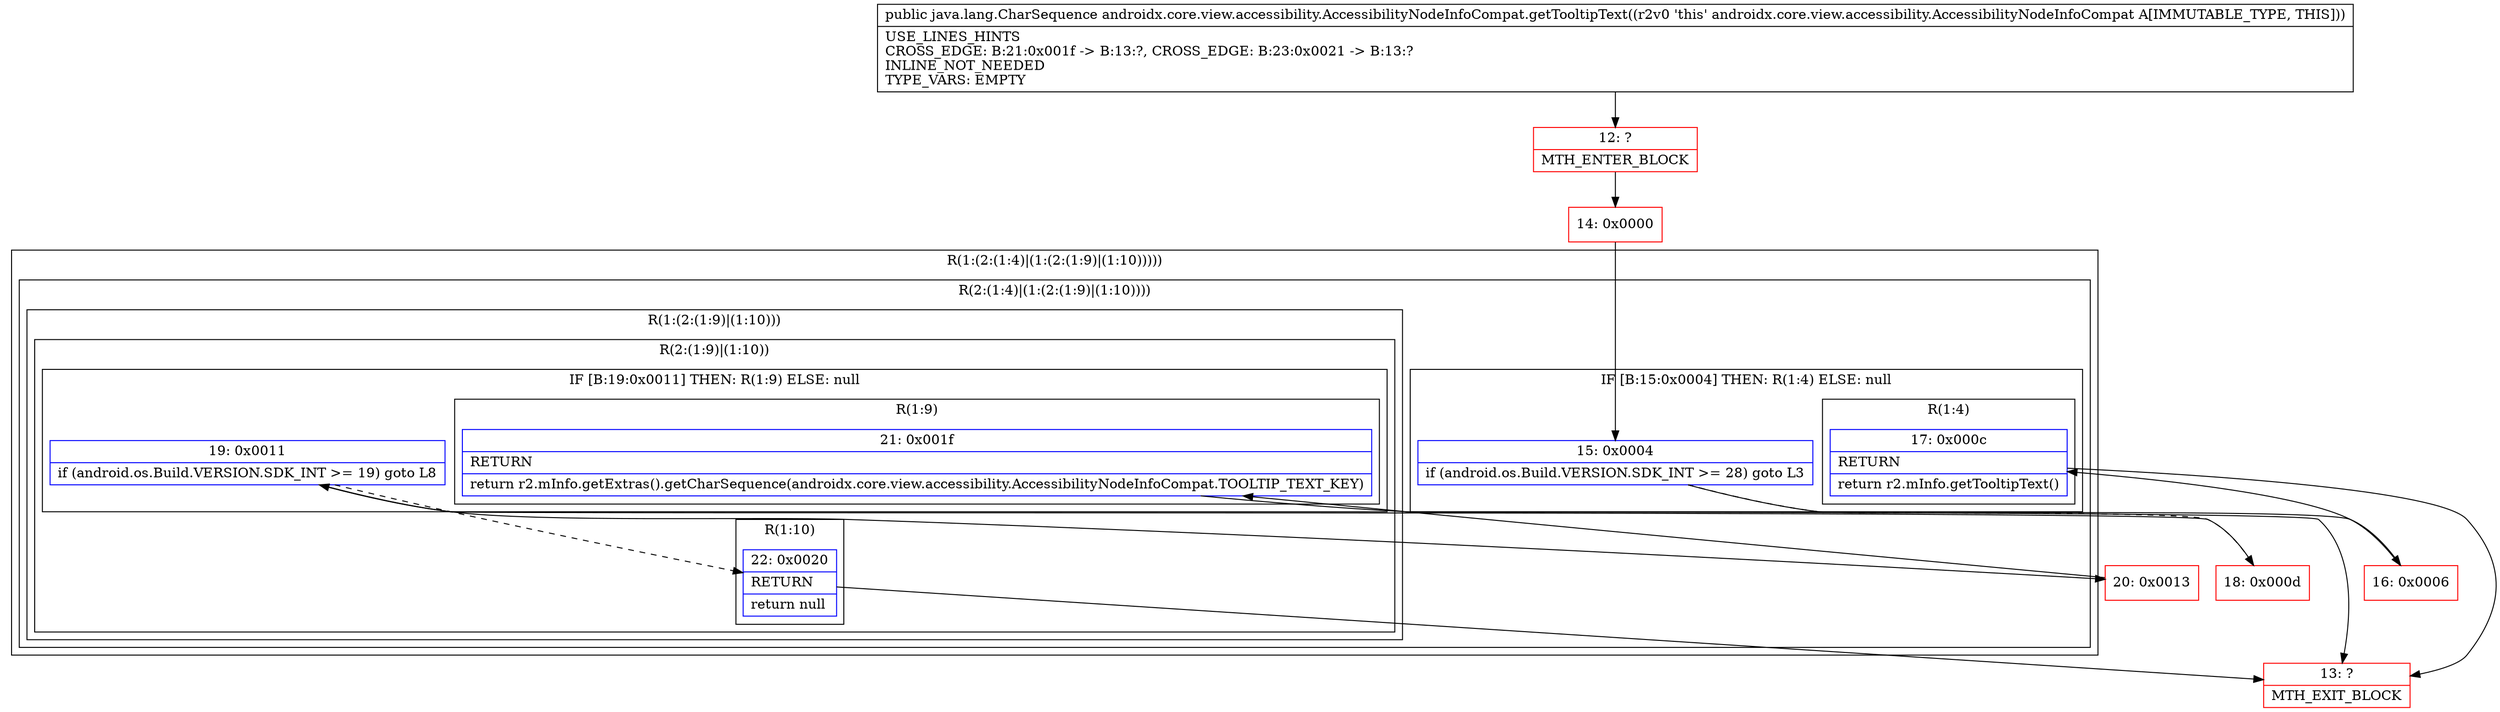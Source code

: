 digraph "CFG forandroidx.core.view.accessibility.AccessibilityNodeInfoCompat.getTooltipText()Ljava\/lang\/CharSequence;" {
subgraph cluster_Region_1256449230 {
label = "R(1:(2:(1:4)|(1:(2:(1:9)|(1:10)))))";
node [shape=record,color=blue];
subgraph cluster_Region_1058494770 {
label = "R(2:(1:4)|(1:(2:(1:9)|(1:10))))";
node [shape=record,color=blue];
subgraph cluster_IfRegion_478055604 {
label = "IF [B:15:0x0004] THEN: R(1:4) ELSE: null";
node [shape=record,color=blue];
Node_15 [shape=record,label="{15\:\ 0x0004|if (android.os.Build.VERSION.SDK_INT \>= 28) goto L3\l}"];
subgraph cluster_Region_482771919 {
label = "R(1:4)";
node [shape=record,color=blue];
Node_17 [shape=record,label="{17\:\ 0x000c|RETURN\l|return r2.mInfo.getTooltipText()\l}"];
}
}
subgraph cluster_Region_1238810893 {
label = "R(1:(2:(1:9)|(1:10)))";
node [shape=record,color=blue];
subgraph cluster_Region_1284366284 {
label = "R(2:(1:9)|(1:10))";
node [shape=record,color=blue];
subgraph cluster_IfRegion_620687813 {
label = "IF [B:19:0x0011] THEN: R(1:9) ELSE: null";
node [shape=record,color=blue];
Node_19 [shape=record,label="{19\:\ 0x0011|if (android.os.Build.VERSION.SDK_INT \>= 19) goto L8\l}"];
subgraph cluster_Region_210683502 {
label = "R(1:9)";
node [shape=record,color=blue];
Node_21 [shape=record,label="{21\:\ 0x001f|RETURN\l|return r2.mInfo.getExtras().getCharSequence(androidx.core.view.accessibility.AccessibilityNodeInfoCompat.TOOLTIP_TEXT_KEY)\l}"];
}
}
subgraph cluster_Region_1940893787 {
label = "R(1:10)";
node [shape=record,color=blue];
Node_22 [shape=record,label="{22\:\ 0x0020|RETURN\l|return null\l}"];
}
}
}
}
}
Node_12 [shape=record,color=red,label="{12\:\ ?|MTH_ENTER_BLOCK\l}"];
Node_14 [shape=record,color=red,label="{14\:\ 0x0000}"];
Node_16 [shape=record,color=red,label="{16\:\ 0x0006}"];
Node_13 [shape=record,color=red,label="{13\:\ ?|MTH_EXIT_BLOCK\l}"];
Node_18 [shape=record,color=red,label="{18\:\ 0x000d}"];
Node_20 [shape=record,color=red,label="{20\:\ 0x0013}"];
MethodNode[shape=record,label="{public java.lang.CharSequence androidx.core.view.accessibility.AccessibilityNodeInfoCompat.getTooltipText((r2v0 'this' androidx.core.view.accessibility.AccessibilityNodeInfoCompat A[IMMUTABLE_TYPE, THIS]))  | USE_LINES_HINTS\lCROSS_EDGE: B:21:0x001f \-\> B:13:?, CROSS_EDGE: B:23:0x0021 \-\> B:13:?\lINLINE_NOT_NEEDED\lTYPE_VARS: EMPTY\l}"];
MethodNode -> Node_12;Node_15 -> Node_16;
Node_15 -> Node_18[style=dashed];
Node_17 -> Node_13;
Node_19 -> Node_20;
Node_19 -> Node_22[style=dashed];
Node_21 -> Node_13;
Node_22 -> Node_13;
Node_12 -> Node_14;
Node_14 -> Node_15;
Node_16 -> Node_17;
Node_18 -> Node_19;
Node_20 -> Node_21;
}

